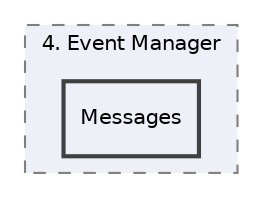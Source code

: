 digraph "GameManager/4. Event Manager/Messages"
{
 // LATEX_PDF_SIZE
  edge [fontname="Helvetica",fontsize="10",labelfontname="Helvetica",labelfontsize="10"];
  node [fontname="Helvetica",fontsize="10",shape=record];
  compound=true
  subgraph clusterdir_33a5991916931404965aadc2d058852a {
    graph [ bgcolor="#edf0f7", pencolor="grey50", style="filled,dashed,", label="4. Event Manager", fontname="Helvetica", fontsize="10", URL="dir_33a5991916931404965aadc2d058852a.html"]
  dir_daeae42c8b06d8ae4fa4986da52ed5b9 [shape=box, label="Messages", style="filled,bold,", fillcolor="#edf0f7", color="grey25", URL="dir_daeae42c8b06d8ae4fa4986da52ed5b9.html"];
  }
}
